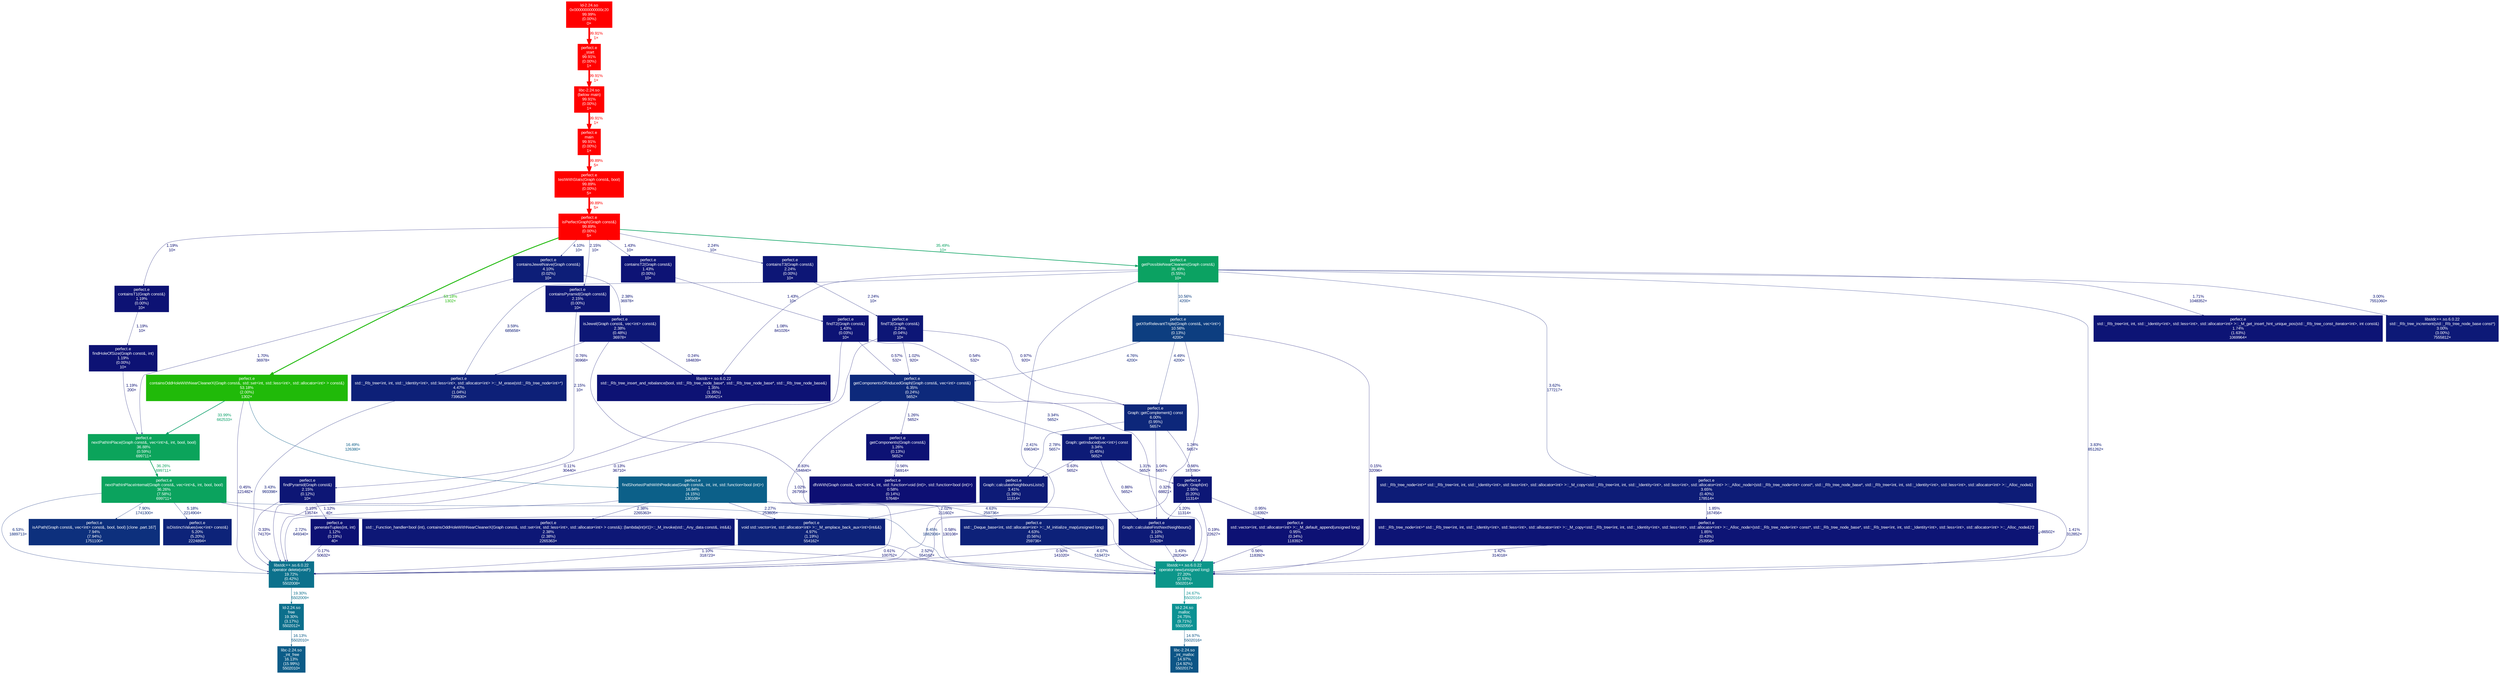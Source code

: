 digraph {
	graph [fontname=Arial, nodesep=0.125, ranksep=0.25];
	node [fontcolor=white, fontname=Arial, height=0, shape=box, style=filled, width=0];
	edge [fontname=Arial];
	"(below main)" [color="#ff0100", fontcolor="#ffffff", fontsize="10.00", label="libc-2.24.so\n(below main)\n99.91%\n(0.00%)\n1×"];
	"(below main)" -> main [arrowsize="1.00", color="#ff0100", fontcolor="#ff0100", fontsize="10.00", label="99.91%\n1×", labeldistance="4.00", penwidth="4.00"];
	"0x0000000000000c20" [color="#ff0000", fontcolor="#ffffff", fontsize="10.00", label="ld-2.24.so\n0x0000000000000c20\n99.99%\n(0.00%)\n0×"];
	"0x0000000000000c20" -> "_start" [arrowsize="1.00", color="#ff0100", fontcolor="#ff0100", fontsize="10.00", label="99.91%\n1×", labeldistance="4.00", penwidth="4.00"];
	"Graph::Graph(int)" [color="#0d1776", fontcolor="#ffffff", fontsize="10.00", label="perfect.e\nGraph::Graph(int)\n2.55%\n(0.20%)\n11314×"];
	"Graph::Graph(int)" -> "Graph::calculateFirstNextNeighbours()" [arrowsize="0.35", color="#0d1274", fontcolor="#0d1274", fontsize="10.00", label="1.20%\n11314×", labeldistance="0.50", penwidth="0.50"];
	"Graph::Graph(int)" -> "operator new(unsigned long)" [arrowsize="0.35", color="#0d0e73", fontcolor="#0d0e73", fontsize="10.00", label="0.19%\n22627×", labeldistance="0.50", penwidth="0.50"];
	"Graph::Graph(int)" -> "std::vector<int, std::allocator<int> >::_M_default_append(unsigned long)" [arrowsize="0.35", color="#0d1174", fontcolor="#0d1174", fontsize="10.00", label="0.95%\n118392×", labeldistance="0.50", penwidth="0.50"];
	"Graph::calculateFirstNextNeighbours()" [color="#0d1a77", fontcolor="#ffffff", fontsize="10.00", label="perfect.e\nGraph::calculateFirstNextNeighbours()\n3.10%\n(1.16%)\n22628×"];
	"Graph::calculateFirstNextNeighbours()" -> "operator delete(void*)" [arrowsize="0.35", color="#0d0f73", fontcolor="#0d0f73", fontsize="10.00", label="0.50%\n141020×", labeldistance="0.50", penwidth="0.50"];
	"Graph::calculateFirstNextNeighbours()" -> "operator new(unsigned long)" [arrowsize="0.35", color="#0d1375", fontcolor="#0d1375", fontsize="10.00", label="1.43%\n282040×", labeldistance="0.50", penwidth="0.50"];
	"Graph::calculateNeighboursLists()" [color="#0d1b77", fontcolor="#ffffff", fontsize="10.00", label="perfect.e\nGraph::calculateNeighboursLists()\n3.41%\n(1.39%)\n11314×"];
	"Graph::calculateNeighboursLists()" -> "void std::vector<int, std::allocator<int> >::_M_emplace_back_aux<int>(int&&)" [arrowsize="0.35", color="#0d1575", fontcolor="#0d1575", fontsize="10.00", label="2.02%\n211602×", labeldistance="0.50", penwidth="0.50"];
	"Graph::getComplement() const" [color="#0d277a", fontcolor="#ffffff", fontsize="10.00", label="perfect.e\nGraph::getComplement() const\n6.00%\n(0.95%)\n5657×"];
	"Graph::getComplement() const" -> "Graph::Graph(int)" [arrowsize="0.35", color="#0d1274", fontcolor="#0d1274", fontsize="10.00", label="1.24%\n5657×", labeldistance="0.50", penwidth="0.50"];
	"Graph::getComplement() const" -> "Graph::calculateFirstNextNeighbours()" [arrowsize="0.35", color="#0d1174", fontcolor="#0d1174", fontsize="10.00", label="1.04%\n5657×", labeldistance="0.50", penwidth="0.50"];
	"Graph::getComplement() const" -> "Graph::calculateNeighboursLists()" [arrowsize="0.35", color="#0d1876", fontcolor="#0d1876", fontsize="10.00", label="2.78%\n5657×", labeldistance="0.50", penwidth="0.50"];
	"Graph::getInduced(vec<int>) const" [color="#0d1b77", fontcolor="#ffffff", fontsize="10.00", label="perfect.e\nGraph::getInduced(vec<int>) const\n3.34%\n(0.45%)\n5652×"];
	"Graph::getInduced(vec<int>) const" -> "Graph::Graph(int)" [arrowsize="0.35", color="#0d1274", fontcolor="#0d1274", fontsize="10.00", label="1.31%\n5652×", labeldistance="0.50", penwidth="0.50"];
	"Graph::getInduced(vec<int>) const" -> "Graph::calculateFirstNextNeighbours()" [arrowsize="0.35", color="#0d1074", fontcolor="#0d1074", fontsize="10.00", label="0.86%\n5652×", labeldistance="0.50", penwidth="0.50"];
	"Graph::getInduced(vec<int>) const" -> "Graph::calculateNeighboursLists()" [arrowsize="0.35", color="#0d0f74", fontcolor="#0d0f74", fontsize="10.00", label="0.63%\n5652×", labeldistance="0.50", penwidth="0.50"];
	"_int_free" [color="#0c5c88", fontcolor="#ffffff", fontsize="10.00", label="libc-2.24.so\n_int_free\n16.13%\n(15.99%)\n5502010×"];
	"_int_malloc" [color="#0c5586", fontcolor="#ffffff", fontsize="10.00", label="libc-2.24.so\n_int_malloc\n14.97%\n(14.92%)\n5502017×"];
	"_start" [color="#ff0100", fontcolor="#ffffff", fontsize="10.00", label="perfect.e\n_start\n99.91%\n(0.00%)\n1×"];
	"_start" -> "(below main)" [arrowsize="1.00", color="#ff0100", fontcolor="#ff0100", fontsize="10.00", label="99.91%\n1×", labeldistance="4.00", penwidth="4.00"];
	"containsJewelNaive(Graph const&)" [color="#0d1e78", fontcolor="#ffffff", fontsize="10.00", label="perfect.e\ncontainsJewelNaive(Graph const&)\n4.10%\n(0.02%)\n10×"];
	"containsJewelNaive(Graph const&)" -> "isJewel(Graph const&, vec<int> const&)" [arrowsize="0.35", color="#0d1776", fontcolor="#0d1776", fontsize="10.00", label="2.38%\n36978×", labeldistance="0.50", penwidth="0.50"];
	"containsJewelNaive(Graph const&)" -> "nextPathInPlace(Graph const&, vec<int>&, int, bool, bool)" [arrowsize="0.35", color="#0d1475", fontcolor="#0d1475", fontsize="10.00", label="1.70%\n36978×", labeldistance="0.50", penwidth="0.50"];
	"containsOddHoleWithNearCleanerX(Graph const&, std::set<int, std::less<int>, std::allocator<int> > const&)" [color="#20ba09", fontcolor="#ffffff", fontsize="10.00", label="perfect.e\ncontainsOddHoleWithNearCleanerX(Graph const&, std::set<int, std::less<int>, std::allocator<int> > const&)\n53.18%\n(2.00%)\n1302×"];
	"containsOddHoleWithNearCleanerX(Graph const&, std::set<int, std::less<int>, std::allocator<int> > const&)" -> "findShortestPathWithPredicate(Graph const&, int, int, std::function<bool (int)>)" [arrowsize="0.41", color="#0c5e88", fontcolor="#0c5e88", fontsize="10.00", label="16.49%\n126380×", labeldistance="0.66", penwidth="0.66"];
	"containsOddHoleWithNearCleanerX(Graph const&, std::set<int, std::less<int>, std::allocator<int> > const&)" -> "nextPathInPlace(Graph const&, vec<int>&, int, bool, bool)" [arrowsize="0.58", color="#0ba06a", fontcolor="#0ba06a", fontsize="10.00", label="33.99%\n662533×", labeldistance="1.36", penwidth="1.36"];
	"containsOddHoleWithNearCleanerX(Graph const&, std::set<int, std::less<int>, std::allocator<int> > const&)" -> "operator delete(void*)" [arrowsize="0.35", color="#0d0f73", fontcolor="#0d0f73", fontsize="10.00", label="0.45%\n121482×", labeldistance="0.50", penwidth="0.50"];
	"containsPyramid(Graph const&)" [color="#0d1675", fontcolor="#ffffff", fontsize="10.00", label="perfect.e\ncontainsPyramid(Graph const&)\n2.15%\n(0.00%)\n10×"];
	"containsPyramid(Graph const&)" -> "findPyramid(Graph const&)" [arrowsize="0.35", color="#0d1675", fontcolor="#0d1675", fontsize="10.00", label="2.15%\n10×", labeldistance="0.50", penwidth="0.50"];
	"containsT1(Graph const&)" [color="#0d1274", fontcolor="#ffffff", fontsize="10.00", label="perfect.e\ncontainsT1(Graph const&)\n1.19%\n(0.00%)\n10×"];
	"containsT1(Graph const&)" -> "findHoleOfSize(Graph const&, int)" [arrowsize="0.35", color="#0d1274", fontcolor="#0d1274", fontsize="10.00", label="1.19%\n10×", labeldistance="0.50", penwidth="0.50"];
	"containsT2(Graph const&)" [color="#0d1375", fontcolor="#ffffff", fontsize="10.00", label="perfect.e\ncontainsT2(Graph const&)\n1.43%\n(0.00%)\n10×"];
	"containsT2(Graph const&)" -> "findT2(Graph const&)" [arrowsize="0.35", color="#0d1375", fontcolor="#0d1375", fontsize="10.00", label="1.43%\n10×", labeldistance="0.50", penwidth="0.50"];
	"containsT3(Graph const&)" [color="#0d1676", fontcolor="#ffffff", fontsize="10.00", label="perfect.e\ncontainsT3(Graph const&)\n2.24%\n(0.00%)\n10×"];
	"containsT3(Graph const&)" -> "findT3(Graph const&)" [arrowsize="0.35", color="#0d1676", fontcolor="#0d1676", fontsize="10.00", label="2.24%\n10×", labeldistance="0.50", penwidth="0.50"];
	"dfsWith(Graph const&, vec<int>&, int, std::function<void (int)>, std::function<bool (int)>)" [color="#0d0f73", fontcolor="#ffffff", fontsize="10.00", label="perfect.e\ndfsWith(Graph const&, vec<int>&, int, std::function<void (int)>, std::function<bool (int)>)\n0.58%\n(0.14%)\n57648×"];
	"findHoleOfSize(Graph const&, int)" [color="#0d1274", fontcolor="#ffffff", fontsize="10.00", label="perfect.e\nfindHoleOfSize(Graph const&, int)\n1.19%\n(0.00%)\n10×"];
	"findHoleOfSize(Graph const&, int)" -> "nextPathInPlace(Graph const&, vec<int>&, int, bool, bool)" [arrowsize="0.35", color="#0d1274", fontcolor="#0d1274", fontsize="10.00", label="1.19%\n200×", labeldistance="0.50", penwidth="0.50"];
	"findPyramid(Graph const&)" [color="#0d1675", fontcolor="#ffffff", fontsize="10.00", label="perfect.e\nfindPyramid(Graph const&)\n2.15%\n(0.12%)\n10×"];
	"findPyramid(Graph const&)" -> "generateTuples(int, int)" [arrowsize="0.35", color="#0d1174", fontcolor="#0d1174", fontsize="10.00", label="1.12%\n40×", labeldistance="0.50", penwidth="0.50"];
	"findPyramid(Graph const&)" -> "operator delete(void*)" [arrowsize="0.35", color="#0d0e73", fontcolor="#0d0e73", fontsize="10.00", label="0.33%\n74170×", labeldistance="0.50", penwidth="0.50"];
	"findShortestPathWithPredicate(Graph const&, int, int, std::function<bool (int)>)" [color="#0c6089", fontcolor="#ffffff", fontsize="10.00", label="perfect.e\nfindShortestPathWithPredicate(Graph const&, int, int, std::function<bool (int)>)\n16.84%\n(4.15%)\n130108×"];
	"findShortestPathWithPredicate(Graph const&, int, int, std::function<bool (int)>)" -> "operator delete(void*)" [arrowsize="0.35", color="#0d1876", fontcolor="#0d1876", fontsize="10.00", label="2.72%\n649340×", labeldistance="0.50", penwidth="0.50"];
	"findShortestPathWithPredicate(Graph const&, int, int, std::function<bool (int)>)" -> "operator new(unsigned long)" [arrowsize="0.35", color="#0d0f73", fontcolor="#0d0f73", fontsize="10.00", label="0.58%\n130108×", labeldistance="0.50", penwidth="0.50"];
	"findShortestPathWithPredicate(Graph const&, int, int, std::function<bool (int)>)" -> "std::_Deque_base<int, std::allocator<int> >::_M_initialize_map(unsigned long)" [arrowsize="0.35", color="#0d2179", fontcolor="#0d2179", fontsize="10.00", label="4.63%\n259736×", labeldistance="0.50", penwidth="0.50"];
	"findShortestPathWithPredicate(Graph const&, int, int, std::function<bool (int)>)" -> "std::_Function_handler<bool (int), containsOddHoleWithNearCleanerX(Graph const&, std::set<int, std::less<int>, std::allocator<int> > const&)::{lambda(int)#1}>::_M_invoke(std::_Any_data const&, int&&)" [arrowsize="0.35", color="#0d1776", fontcolor="#0d1776", fontsize="10.00", label="2.38%\n2265363×", labeldistance="0.50", penwidth="0.50"];
	"findShortestPathWithPredicate(Graph const&, int, int, std::function<bool (int)>)" -> "void std::vector<int, std::allocator<int> >::_M_emplace_back_aux<int>(int&&)" [arrowsize="0.35", color="#0d1676", fontcolor="#0d1676", fontsize="10.00", label="2.27%\n253605×", labeldistance="0.50", penwidth="0.50"];
	"findT2(Graph const&)" [color="#0d1375", fontcolor="#ffffff", fontsize="10.00", label="perfect.e\nfindT2(Graph const&)\n1.43%\n(0.03%)\n10×"];
	"findT2(Graph const&)" -> "Graph::getComplement() const" [arrowsize="0.35", color="#0d0f73", fontcolor="#0d0f73", fontsize="10.00", label="0.54%\n532×", labeldistance="0.50", penwidth="0.50"];
	"findT2(Graph const&)" -> "getComponentsOfInducedGraph(Graph const&, vec<int> const&)" [arrowsize="0.35", color="#0d0f73", fontcolor="#0d0f73", fontsize="10.00", label="0.57%\n532×", labeldistance="0.50", penwidth="0.50"];
	"findT2(Graph const&)" -> "operator delete(void*)" [arrowsize="0.35", color="#0d0d73", fontcolor="#0d0d73", fontsize="10.00", label="0.11%\n30440×", labeldistance="0.50", penwidth="0.50"];
	"findT3(Graph const&)" [color="#0d1676", fontcolor="#ffffff", fontsize="10.00", label="perfect.e\nfindT3(Graph const&)\n2.24%\n(0.04%)\n10×"];
	"findT3(Graph const&)" -> "Graph::getComplement() const" [arrowsize="0.35", color="#0d1174", fontcolor="#0d1174", fontsize="10.00", label="0.97%\n920×", labeldistance="0.50", penwidth="0.50"];
	"findT3(Graph const&)" -> "getComponentsOfInducedGraph(Graph const&, vec<int> const&)" [arrowsize="0.35", color="#0d1174", fontcolor="#0d1174", fontsize="10.00", label="1.02%\n920×", labeldistance="0.50", penwidth="0.50"];
	"findT3(Graph const&)" -> "operator delete(void*)" [arrowsize="0.35", color="#0d0d73", fontcolor="#0d0d73", fontsize="10.00", label="0.13%\n36710×", labeldistance="0.50", penwidth="0.50"];
	free [color="#0c6f8c", fontcolor="#ffffff", fontsize="10.00", label="ld-2.24.so\nfree\n19.30%\n(3.17%)\n5502012×"];
	free -> "_int_free" [arrowsize="0.40", color="#0c5c88", fontcolor="#0c5c88", fontsize="10.00", label="16.13%\n5502010×", labeldistance="0.65", penwidth="0.65"];
	"generateTuples(int, int)" [color="#0d1174", fontcolor="#ffffff", fontsize="10.00", label="perfect.e\ngenerateTuples(int, int)\n1.12%\n(0.19%)\n40×"];
	"generateTuples(int, int)" -> "operator delete(void*)" [arrowsize="0.35", color="#0d0d73", fontcolor="#0d0d73", fontsize="10.00", label="0.17%\n50632×", labeldistance="0.50", penwidth="0.50"];
	"generateTuples(int, int)" -> "operator new(unsigned long)" [arrowsize="0.35", color="#0d0f74", fontcolor="#0d0f74", fontsize="10.00", label="0.61%\n100752×", labeldistance="0.50", penwidth="0.50"];
	"getComponents(Graph const&)" [color="#0d1274", fontcolor="#ffffff", fontsize="10.00", label="perfect.e\ngetComponents(Graph const&)\n1.26%\n(0.13%)\n5652×"];
	"getComponents(Graph const&)" -> "dfsWith(Graph const&, vec<int>&, int, std::function<void (int)>, std::function<bool (int)>)" [arrowsize="0.35", color="#0d0f73", fontcolor="#0d0f73", fontsize="10.00", label="0.56%\n56914×", labeldistance="0.50", penwidth="0.50"];
	"getComponentsOfInducedGraph(Graph const&, vec<int> const&)" [color="#0d297b", fontcolor="#ffffff", fontsize="10.00", label="perfect.e\ngetComponentsOfInducedGraph(Graph const&, vec<int> const&)\n6.35%\n(0.24%)\n5652×"];
	"getComponentsOfInducedGraph(Graph const&, vec<int> const&)" -> "Graph::getInduced(vec<int>) const" [arrowsize="0.35", color="#0d1b77", fontcolor="#0d1b77", fontsize="10.00", label="3.34%\n5652×", labeldistance="0.50", penwidth="0.50"];
	"getComponentsOfInducedGraph(Graph const&, vec<int> const&)" -> "getComponents(Graph const&)" [arrowsize="0.35", color="#0d1274", fontcolor="#0d1274", fontsize="10.00", label="1.26%\n5652×", labeldistance="0.50", penwidth="0.50"];
	"getComponentsOfInducedGraph(Graph const&, vec<int> const&)" -> "operator delete(void*)" [arrowsize="0.35", color="#0d1174", fontcolor="#0d1174", fontsize="10.00", label="1.02%\n267958×", labeldistance="0.50", penwidth="0.50"];
	"getComponentsOfInducedGraph(Graph const&, vec<int> const&)" -> "operator new(unsigned long)" [arrowsize="0.35", color="#0d0e73", fontcolor="#0d0e73", fontsize="10.00", label="0.32%\n68821×", labeldistance="0.50", penwidth="0.50"];
	"getPossibleNearCleaners(Graph const&)" [color="#0ba262", fontcolor="#ffffff", fontsize="10.00", label="perfect.e\ngetPossibleNearCleaners(Graph const&)\n35.49%\n(5.55%)\n10×"];
	"getPossibleNearCleaners(Graph const&)" -> "getXforRelevantTriple(Graph const&, vec<int>)" [arrowsize="0.35", color="#0d3e80", fontcolor="#0d3e80", fontsize="10.00", label="10.56%\n4200×", labeldistance="0.50", penwidth="0.50"];
	"getPossibleNearCleaners(Graph const&)" -> "operator delete(void*)" [arrowsize="0.35", color="#0d1776", fontcolor="#0d1776", fontsize="10.00", label="2.41%\n696340×", labeldistance="0.50", penwidth="0.50"];
	"getPossibleNearCleaners(Graph const&)" -> "operator new(unsigned long)" [arrowsize="0.35", color="#0d1d78", fontcolor="#0d1d78", fontsize="10.00", label="3.83%\n851262×", labeldistance="0.50", penwidth="0.50"];
	"getPossibleNearCleaners(Graph const&)" -> "std::_Rb_tree<int, int, std::_Identity<int>, std::less<int>, std::allocator<int> >::_M_erase(std::_Rb_tree_node<int>*)" [arrowsize="0.35", color="#0d1c77", fontcolor="#0d1c77", fontsize="10.00", label="3.59%\n685658×", labeldistance="0.50", penwidth="0.50"];
	"getPossibleNearCleaners(Graph const&)" -> "std::_Rb_tree<int, int, std::_Identity<int>, std::less<int>, std::allocator<int> >::_M_get_insert_hint_unique_pos(std::_Rb_tree_const_iterator<int>, int const&)" [arrowsize="0.35", color="#0d1475", fontcolor="#0d1475", fontsize="10.00", label="1.71%\n1048352×", labeldistance="0.50", penwidth="0.50"];
	"getPossibleNearCleaners(Graph const&)" -> "std::_Rb_tree_increment(std::_Rb_tree_node_base const*)" [arrowsize="0.35", color="#0d1977", fontcolor="#0d1977", fontsize="10.00", label="3.00%\n7551060×", labeldistance="0.50", penwidth="0.50"];
	"getPossibleNearCleaners(Graph const&)" -> "std::_Rb_tree_insert_and_rebalance(bool, std::_Rb_tree_node_base*, std::_Rb_tree_node_base*, std::_Rb_tree_node_base&)" [arrowsize="0.35", color="#0d1174", fontcolor="#0d1174", fontsize="10.00", label="1.08%\n841026×", labeldistance="0.50", penwidth="0.50"];
	"getPossibleNearCleaners(Graph const&)" -> "std::_Rb_tree_node<int>* std::_Rb_tree<int, int, std::_Identity<int>, std::less<int>, std::allocator<int> >::_M_copy<std::_Rb_tree<int, int, std::_Identity<int>, std::less<int>, std::allocator<int> >::_Alloc_node>(std::_Rb_tree_node<int> const*, std::_Rb_tree_node_base*, std::_Rb_tree<int, int, std::_Identity<int>, std::less<int>, std::allocator<int> >::_Alloc_node&)" [arrowsize="0.35", color="#0d1c77", fontcolor="#0d1c77", fontsize="10.00", label="3.62%\n177217×", labeldistance="0.50", penwidth="0.50"];
	"getXforRelevantTriple(Graph const&, vec<int>)" [color="#0d3e80", fontcolor="#ffffff", fontsize="10.00", label="perfect.e\ngetXforRelevantTriple(Graph const&, vec<int>)\n10.56%\n(0.13%)\n4200×"];
	"getXforRelevantTriple(Graph const&, vec<int>)" -> "Graph::getComplement() const" [arrowsize="0.35", color="#0d2078", fontcolor="#0d2078", fontsize="10.00", label="4.49%\n4200×", labeldistance="0.50", penwidth="0.50"];
	"getXforRelevantTriple(Graph const&, vec<int>)" -> "getComponentsOfInducedGraph(Graph const&, vec<int> const&)" [arrowsize="0.35", color="#0d2179", fontcolor="#0d2179", fontsize="10.00", label="4.76%\n4200×", labeldistance="0.50", penwidth="0.50"];
	"getXforRelevantTriple(Graph const&, vec<int>)" -> "operator delete(void*)" [arrowsize="0.35", color="#0d0f74", fontcolor="#0d0f74", fontsize="10.00", label="0.66%\n187090×", labeldistance="0.50", penwidth="0.50"];
	"getXforRelevantTriple(Graph const&, vec<int>)" -> "operator new(unsigned long)" [arrowsize="0.35", color="#0d0d73", fontcolor="#0d0d73", fontsize="10.00", label="0.15%\n32096×", labeldistance="0.50", penwidth="0.50"];
	"isAPath(Graph const&, vec<int> const&, bool, bool) [clone .part.167]" [color="#0d307d", fontcolor="#ffffff", fontsize="10.00", label="perfect.e\nisAPath(Graph const&, vec<int> const&, bool, bool) [clone .part.167]\n7.94%\n(7.94%)\n1751100×"];
	"isDistinctValues(vec<int> const&)" [color="#0d2379", fontcolor="#ffffff", fontsize="10.00", label="perfect.e\nisDistinctValues(vec<int> const&)\n5.20%\n(5.20%)\n2224894×"];
	"isJewel(Graph const&, vec<int> const&)" [color="#0d1776", fontcolor="#ffffff", fontsize="10.00", label="perfect.e\nisJewel(Graph const&, vec<int> const&)\n2.38%\n(0.48%)\n36978×"];
	"isJewel(Graph const&, vec<int> const&)" -> "operator new(unsigned long)" [arrowsize="0.35", color="#0d1074", fontcolor="#0d1074", fontsize="10.00", label="0.83%\n184840×", labeldistance="0.50", penwidth="0.50"];
	"isJewel(Graph const&, vec<int> const&)" -> "std::_Rb_tree<int, int, std::_Identity<int>, std::less<int>, std::allocator<int> >::_M_erase(std::_Rb_tree_node<int>*)" [arrowsize="0.35", color="#0d1074", fontcolor="#0d1074", fontsize="10.00", label="0.76%\n36968×", labeldistance="0.50", penwidth="0.50"];
	"isJewel(Graph const&, vec<int> const&)" -> "std::_Rb_tree_insert_and_rebalance(bool, std::_Rb_tree_node_base*, std::_Rb_tree_node_base*, std::_Rb_tree_node_base&)" [arrowsize="0.35", color="#0d0e73", fontcolor="#0d0e73", fontsize="10.00", label="0.24%\n184839×", labeldistance="0.50", penwidth="0.50"];
	"isPerfectGraph(Graph const&)" [color="#ff0100", fontcolor="#ffffff", fontsize="10.00", label="perfect.e\nisPerfectGraph(Graph const&)\n99.89%\n(0.00%)\n5×"];
	"isPerfectGraph(Graph const&)" -> "containsJewelNaive(Graph const&)" [arrowsize="0.35", color="#0d1e78", fontcolor="#0d1e78", fontsize="10.00", label="4.10%\n10×", labeldistance="0.50", penwidth="0.50"];
	"isPerfectGraph(Graph const&)" -> "containsOddHoleWithNearCleanerX(Graph const&, std::set<int, std::less<int>, std::allocator<int> > const&)" [arrowsize="0.73", color="#20ba09", fontcolor="#20ba09", fontsize="10.00", label="53.18%\n1302×", labeldistance="2.13", penwidth="2.13"];
	"isPerfectGraph(Graph const&)" -> "containsPyramid(Graph const&)" [arrowsize="0.35", color="#0d1675", fontcolor="#0d1675", fontsize="10.00", label="2.15%\n10×", labeldistance="0.50", penwidth="0.50"];
	"isPerfectGraph(Graph const&)" -> "containsT1(Graph const&)" [arrowsize="0.35", color="#0d1274", fontcolor="#0d1274", fontsize="10.00", label="1.19%\n10×", labeldistance="0.50", penwidth="0.50"];
	"isPerfectGraph(Graph const&)" -> "containsT2(Graph const&)" [arrowsize="0.35", color="#0d1375", fontcolor="#0d1375", fontsize="10.00", label="1.43%\n10×", labeldistance="0.50", penwidth="0.50"];
	"isPerfectGraph(Graph const&)" -> "containsT3(Graph const&)" [arrowsize="0.35", color="#0d1676", fontcolor="#0d1676", fontsize="10.00", label="2.24%\n10×", labeldistance="0.50", penwidth="0.50"];
	"isPerfectGraph(Graph const&)" -> "getPossibleNearCleaners(Graph const&)" [arrowsize="0.60", color="#0ba262", fontcolor="#0ba262", fontsize="10.00", label="35.49%\n10×", labeldistance="1.42", penwidth="1.42"];
	main [color="#ff0100", fontcolor="#ffffff", fontsize="10.00", label="perfect.e\nmain\n99.91%\n(0.00%)\n1×"];
	main -> "testWithStats(Graph const&, bool)" [arrowsize="1.00", color="#ff0100", fontcolor="#ff0100", fontsize="10.00", label="99.89%\n5×", labeldistance="4.00", penwidth="4.00"];
	malloc [color="#0c9293", fontcolor="#ffffff", fontsize="10.00", label="ld-2.24.so\nmalloc\n24.75%\n(9.71%)\n5502055×"];
	malloc -> "_int_malloc" [arrowsize="0.39", color="#0c5586", fontcolor="#0c5586", fontsize="10.00", label="14.97%\n5502016×", labeldistance="0.60", penwidth="0.60"];
	"nextPathInPlace(Graph const&, vec<int>&, int, bool, bool)" [color="#0ba45b", fontcolor="#ffffff", fontsize="10.00", label="perfect.e\nnextPathInPlace(Graph const&, vec<int>&, int, bool, bool)\n36.88%\n(0.59%)\n699711×"];
	"nextPathInPlace(Graph const&, vec<int>&, int, bool, bool)" -> "nextPathInPlaceInternal(Graph const&, vec<int>&, int, bool, bool)" [arrowsize="0.60", color="#0ba35e", fontcolor="#0ba35e", fontsize="10.00", label="36.26%\n699711×", labeldistance="1.45", penwidth="1.45"];
	"nextPathInPlaceInternal(Graph const&, vec<int>&, int, bool, bool)" [color="#0ba35e", fontcolor="#ffffff", fontsize="10.00", label="perfect.e\nnextPathInPlaceInternal(Graph const&, vec<int>&, int, bool, bool)\n36.26%\n(7.58%)\n699711×"];
	"nextPathInPlaceInternal(Graph const&, vec<int>&, int, bool, bool)" -> "isAPath(Graph const&, vec<int> const&, bool, bool) [clone .part.167]" [arrowsize="0.35", color="#0d307d", fontcolor="#0d307d", fontsize="10.00", label="7.90%\n1741300×", labeldistance="0.50", penwidth="0.50"];
	"nextPathInPlaceInternal(Graph const&, vec<int>&, int, bool, bool)" -> "isDistinctValues(vec<int> const&)" [arrowsize="0.35", color="#0d2379", fontcolor="#0d2379", fontsize="10.00", label="5.18%\n2214904×", labeldistance="0.50", penwidth="0.50"];
	"nextPathInPlaceInternal(Graph const&, vec<int>&, int, bool, bool)" -> "operator delete(void*)" [arrowsize="0.35", color="#0d2a7b", fontcolor="#0d2a7b", fontsize="10.00", label="6.53%\n1889713×", labeldistance="0.50", penwidth="0.50"];
	"nextPathInPlaceInternal(Graph const&, vec<int>&, int, bool, bool)" -> "operator new(unsigned long)" [arrowsize="0.35", color="#0d337e", fontcolor="#0d337e", fontsize="10.00", label="8.45%\n1882936×", labeldistance="0.50", penwidth="0.50"];
	"nextPathInPlaceInternal(Graph const&, vec<int>&, int, bool, bool)" -> "void std::vector<int, std::allocator<int> >::_M_emplace_back_aux<int>(int&&)" [arrowsize="0.35", color="#0d0d73", fontcolor="#0d0d73", fontsize="10.00", label="0.15%\n13574×", labeldistance="0.50", penwidth="0.50"];
	"operator delete(void*)" [color="#0c718c", fontcolor="#ffffff", fontsize="10.00", label="libstdc++.so.6.0.22\noperator delete(void*)\n19.72%\n(0.42%)\n5502008×"];
	"operator delete(void*)" -> free [arrowsize="0.44", color="#0c6f8c", fontcolor="#0c6f8c", fontsize="10.00", label="19.30%\n5502009×", labeldistance="0.77", penwidth="0.77"];
	"operator new(unsigned long)" [color="#0c968a", fontcolor="#ffffff", fontsize="10.00", label="libstdc++.so.6.0.22\noperator new(unsigned long)\n27.20%\n(2.53%)\n5502014×"];
	"operator new(unsigned long)" -> malloc [arrowsize="0.50", color="#0c9193", fontcolor="#0c9193", fontsize="10.00", label="24.67%\n5502016×", labeldistance="0.99", penwidth="0.99"];
	"std::_Deque_base<int, std::allocator<int> >::_M_initialize_map(unsigned long)" [color="#0d2179", fontcolor="#ffffff", fontsize="10.00", label="perfect.e\nstd::_Deque_base<int, std::allocator<int> >::_M_initialize_map(unsigned long)\n4.63%\n(0.56%)\n259736×"];
	"std::_Deque_base<int, std::allocator<int> >::_M_initialize_map(unsigned long)" -> "operator new(unsigned long)" [arrowsize="0.35", color="#0d1e78", fontcolor="#0d1e78", fontsize="10.00", label="4.07%\n519472×", labeldistance="0.50", penwidth="0.50"];
	"std::_Function_handler<bool (int), containsOddHoleWithNearCleanerX(Graph const&, std::set<int, std::less<int>, std::allocator<int> > const&)::{lambda(int)#1}>::_M_invoke(std::_Any_data const&, int&&)" [color="#0d1776", fontcolor="#ffffff", fontsize="10.00", label="perfect.e\nstd::_Function_handler<bool (int), containsOddHoleWithNearCleanerX(Graph const&, std::set<int, std::less<int>, std::allocator<int> > const&)::{lambda(int)#1}>::_M_invoke(std::_Any_data const&, int&&)\n2.38%\n(2.38%)\n2265363×"];
	"std::_Rb_tree<int, int, std::_Identity<int>, std::less<int>, std::allocator<int> >::_M_erase(std::_Rb_tree_node<int>*)" [color="#0d2078", fontcolor="#ffffff", fontsize="10.00", label="perfect.e\nstd::_Rb_tree<int, int, std::_Identity<int>, std::less<int>, std::allocator<int> >::_M_erase(std::_Rb_tree_node<int>*)\n4.47%\n(1.04%)\n739630×"];
	"std::_Rb_tree<int, int, std::_Identity<int>, std::less<int>, std::allocator<int> >::_M_erase(std::_Rb_tree_node<int>*)" -> "operator delete(void*)" [arrowsize="0.35", color="#0d1b77", fontcolor="#0d1b77", fontsize="10.00", label="3.43%\n993398×", labeldistance="0.50", penwidth="0.50"];
	"std::_Rb_tree<int, int, std::_Identity<int>, std::less<int>, std::allocator<int> >::_M_get_insert_hint_unique_pos(std::_Rb_tree_const_iterator<int>, int const&)" [color="#0d1475", fontcolor="#ffffff", fontsize="10.00", label="perfect.e\nstd::_Rb_tree<int, int, std::_Identity<int>, std::less<int>, std::allocator<int> >::_M_get_insert_hint_unique_pos(std::_Rb_tree_const_iterator<int>, int const&)\n1.74%\n(1.63%)\n1069964×"];
	"std::_Rb_tree_increment(std::_Rb_tree_node_base const*)" [color="#0d1977", fontcolor="#ffffff", fontsize="10.00", label="libstdc++.so.6.0.22\nstd::_Rb_tree_increment(std::_Rb_tree_node_base const*)\n3.00%\n(3.00%)\n7555812×"];
	"std::_Rb_tree_insert_and_rebalance(bool, std::_Rb_tree_node_base*, std::_Rb_tree_node_base*, std::_Rb_tree_node_base&)" [color="#0d1274", fontcolor="#ffffff", fontsize="10.00", label="libstdc++.so.6.0.22\nstd::_Rb_tree_insert_and_rebalance(bool, std::_Rb_tree_node_base*, std::_Rb_tree_node_base*, std::_Rb_tree_node_base&)\n1.35%\n(1.35%)\n1056421×"];
	"std::_Rb_tree_node<int>* std::_Rb_tree<int, int, std::_Identity<int>, std::less<int>, std::allocator<int> >::_M_copy<std::_Rb_tree<int, int, std::_Identity<int>, std::less<int>, std::allocator<int> >::_Alloc_node>(std::_Rb_tree_node<int> const*, std::_Rb_tree_node_base*, std::_Rb_tree<int, int, std::_Identity<int>, std::less<int>, std::allocator<int> >::_Alloc_node&)" [color="#0d1c77", fontcolor="#ffffff", fontsize="10.00", label="perfect.e\nstd::_Rb_tree_node<int>* std::_Rb_tree<int, int, std::_Identity<int>, std::less<int>, std::allocator<int> >::_M_copy<std::_Rb_tree<int, int, std::_Identity<int>, std::less<int>, std::allocator<int> >::_Alloc_node>(std::_Rb_tree_node<int> const*, std::_Rb_tree_node_base*, std::_Rb_tree<int, int, std::_Identity<int>, std::less<int>, std::allocator<int> >::_Alloc_node&)\n3.65%\n(0.40%)\n178514×"];
	"std::_Rb_tree_node<int>* std::_Rb_tree<int, int, std::_Identity<int>, std::less<int>, std::allocator<int> >::_M_copy<std::_Rb_tree<int, int, std::_Identity<int>, std::less<int>, std::allocator<int> >::_Alloc_node>(std::_Rb_tree_node<int> const*, std::_Rb_tree_node_base*, std::_Rb_tree<int, int, std::_Identity<int>, std::less<int>, std::allocator<int> >::_Alloc_node&)" -> "operator new(unsigned long)" [arrowsize="0.35", color="#0d1375", fontcolor="#0d1375", fontsize="10.00", label="1.41%\n312852×", labeldistance="0.50", penwidth="0.50"];
	"std::_Rb_tree_node<int>* std::_Rb_tree<int, int, std::_Identity<int>, std::less<int>, std::allocator<int> >::_M_copy<std::_Rb_tree<int, int, std::_Identity<int>, std::less<int>, std::allocator<int> >::_Alloc_node>(std::_Rb_tree_node<int> const*, std::_Rb_tree_node_base*, std::_Rb_tree<int, int, std::_Identity<int>, std::less<int>, std::allocator<int> >::_Alloc_node&)" -> "std::_Rb_tree_node<int>* std::_Rb_tree<int, int, std::_Identity<int>, std::less<int>, std::allocator<int> >::_M_copy<std::_Rb_tree<int, int, std::_Identity<int>, std::less<int>, std::allocator<int> >::_Alloc_node>(std::_Rb_tree_node<int> const*, std::_Rb_tree_node_base*, std::_Rb_tree<int, int, std::_Identity<int>, std::less<int>, std::allocator<int> >::_Alloc_node&)'2" [arrowsize="0.35", color="#0d1475", fontcolor="#0d1475", fontsize="10.00", label="1.85%\n167456×", labeldistance="0.50", penwidth="0.50"];
	"std::_Rb_tree_node<int>* std::_Rb_tree<int, int, std::_Identity<int>, std::less<int>, std::allocator<int> >::_M_copy<std::_Rb_tree<int, int, std::_Identity<int>, std::less<int>, std::allocator<int> >::_Alloc_node>(std::_Rb_tree_node<int> const*, std::_Rb_tree_node_base*, std::_Rb_tree<int, int, std::_Identity<int>, std::less<int>, std::allocator<int> >::_Alloc_node&)'2" [color="#0d1475", fontcolor="#ffffff", fontsize="10.00", label="perfect.e\nstd::_Rb_tree_node<int>* std::_Rb_tree<int, int, std::_Identity<int>, std::less<int>, std::allocator<int> >::_M_copy<std::_Rb_tree<int, int, std::_Identity<int>, std::less<int>, std::allocator<int> >::_Alloc_node>(std::_Rb_tree_node<int> const*, std::_Rb_tree_node_base*, std::_Rb_tree<int, int, std::_Identity<int>, std::less<int>, std::allocator<int> >::_Alloc_node&)'2\n1.85%\n(0.43%)\n253958×"];
	"std::_Rb_tree_node<int>* std::_Rb_tree<int, int, std::_Identity<int>, std::less<int>, std::allocator<int> >::_M_copy<std::_Rb_tree<int, int, std::_Identity<int>, std::less<int>, std::allocator<int> >::_Alloc_node>(std::_Rb_tree_node<int> const*, std::_Rb_tree_node_base*, std::_Rb_tree<int, int, std::_Identity<int>, std::less<int>, std::allocator<int> >::_Alloc_node&)'2" -> "operator new(unsigned long)" [arrowsize="0.35", color="#0d1375", fontcolor="#0d1375", fontsize="10.00", label="1.42%\n314018×", labeldistance="0.50", penwidth="0.50"];
	"std::_Rb_tree_node<int>* std::_Rb_tree<int, int, std::_Identity<int>, std::less<int>, std::allocator<int> >::_M_copy<std::_Rb_tree<int, int, std::_Identity<int>, std::less<int>, std::allocator<int> >::_Alloc_node>(std::_Rb_tree_node<int> const*, std::_Rb_tree_node_base*, std::_Rb_tree<int, int, std::_Identity<int>, std::less<int>, std::allocator<int> >::_Alloc_node&)'2" -> "std::_Rb_tree_node<int>* std::_Rb_tree<int, int, std::_Identity<int>, std::less<int>, std::allocator<int> >::_M_copy<std::_Rb_tree<int, int, std::_Identity<int>, std::less<int>, std::allocator<int> >::_Alloc_node>(std::_Rb_tree_node<int> const*, std::_Rb_tree_node_base*, std::_Rb_tree<int, int, std::_Identity<int>, std::less<int>, std::allocator<int> >::_Alloc_node&)'2" [arrowsize="0.35", color="#0d1475", fontcolor="#0d1475", fontsize="10.00", label="86502×", labeldistance="0.50", penwidth="0.50"];
	"std::vector<int, std::allocator<int> >::_M_default_append(unsigned long)" [color="#0d1174", fontcolor="#ffffff", fontsize="10.00", label="perfect.e\nstd::vector<int, std::allocator<int> >::_M_default_append(unsigned long)\n0.95%\n(0.34%)\n118392×"];
	"std::vector<int, std::allocator<int> >::_M_default_append(unsigned long)" -> "operator new(unsigned long)" [arrowsize="0.35", color="#0d0f73", fontcolor="#0d0f73", fontsize="10.00", label="0.56%\n118392×", labeldistance="0.50", penwidth="0.50"];
	"testWithStats(Graph const&, bool)" [color="#ff0100", fontcolor="#ffffff", fontsize="10.00", label="perfect.e\ntestWithStats(Graph const&, bool)\n99.89%\n(0.00%)\n5×"];
	"testWithStats(Graph const&, bool)" -> "isPerfectGraph(Graph const&)" [arrowsize="1.00", color="#ff0100", fontcolor="#ff0100", fontsize="10.00", label="99.89%\n5×", labeldistance="4.00", penwidth="4.00"];
	"void std::vector<int, std::allocator<int> >::_M_emplace_back_aux<int>(int&&)" [color="#0d2279", fontcolor="#ffffff", fontsize="10.00", label="perfect.e\nvoid std::vector<int, std::allocator<int> >::_M_emplace_back_aux<int>(int&&)\n4.97%\n(1.19%)\n554162×"];
	"void std::vector<int, std::allocator<int> >::_M_emplace_back_aux<int>(int&&)" -> "operator delete(void*)" [arrowsize="0.35", color="#0d1174", fontcolor="#0d1174", fontsize="10.00", label="1.10%\n318723×", labeldistance="0.50", penwidth="0.50"];
	"void std::vector<int, std::allocator<int> >::_M_emplace_back_aux<int>(int&&)" -> "operator new(unsigned long)" [arrowsize="0.35", color="#0d1776", fontcolor="#0d1776", fontsize="10.00", label="2.52%\n554162×", labeldistance="0.50", penwidth="0.50"];
}
